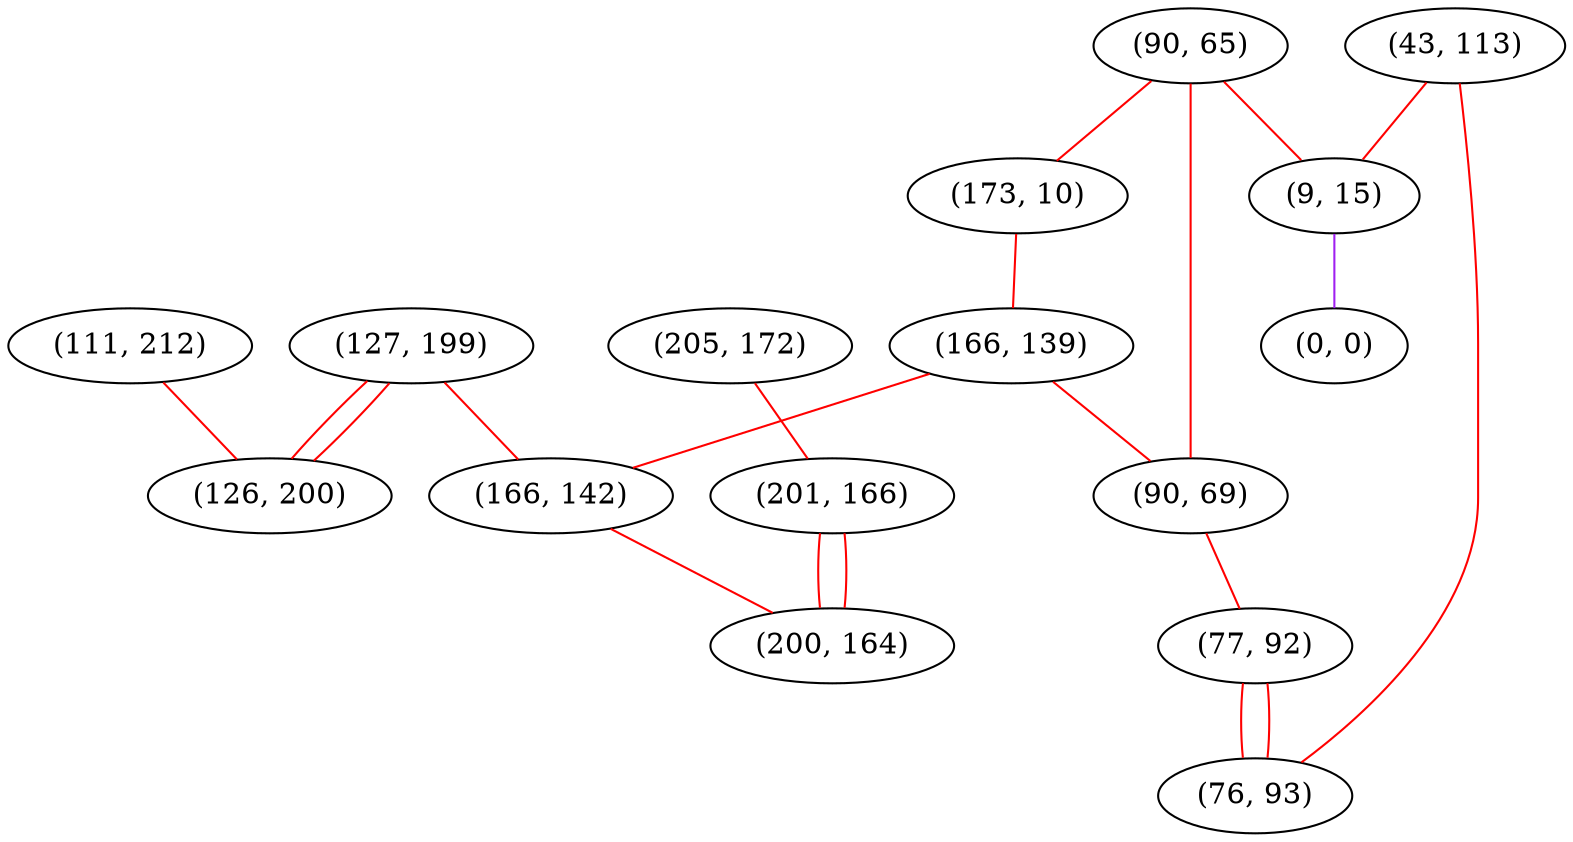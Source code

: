 graph "" {
"(205, 172)";
"(43, 113)";
"(127, 199)";
"(90, 65)";
"(9, 15)";
"(111, 212)";
"(173, 10)";
"(126, 200)";
"(166, 139)";
"(90, 69)";
"(0, 0)";
"(77, 92)";
"(76, 93)";
"(166, 142)";
"(201, 166)";
"(200, 164)";
"(205, 172)" -- "(201, 166)"  [color=red, key=0, weight=1];
"(43, 113)" -- "(76, 93)"  [color=red, key=0, weight=1];
"(43, 113)" -- "(9, 15)"  [color=red, key=0, weight=1];
"(127, 199)" -- "(126, 200)"  [color=red, key=0, weight=1];
"(127, 199)" -- "(126, 200)"  [color=red, key=1, weight=1];
"(127, 199)" -- "(166, 142)"  [color=red, key=0, weight=1];
"(90, 65)" -- "(90, 69)"  [color=red, key=0, weight=1];
"(90, 65)" -- "(173, 10)"  [color=red, key=0, weight=1];
"(90, 65)" -- "(9, 15)"  [color=red, key=0, weight=1];
"(9, 15)" -- "(0, 0)"  [color=purple, key=0, weight=4];
"(111, 212)" -- "(126, 200)"  [color=red, key=0, weight=1];
"(173, 10)" -- "(166, 139)"  [color=red, key=0, weight=1];
"(166, 139)" -- "(90, 69)"  [color=red, key=0, weight=1];
"(166, 139)" -- "(166, 142)"  [color=red, key=0, weight=1];
"(90, 69)" -- "(77, 92)"  [color=red, key=0, weight=1];
"(77, 92)" -- "(76, 93)"  [color=red, key=0, weight=1];
"(77, 92)" -- "(76, 93)"  [color=red, key=1, weight=1];
"(166, 142)" -- "(200, 164)"  [color=red, key=0, weight=1];
"(201, 166)" -- "(200, 164)"  [color=red, key=0, weight=1];
"(201, 166)" -- "(200, 164)"  [color=red, key=1, weight=1];
}
